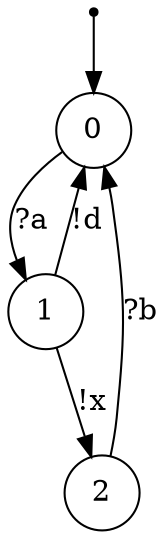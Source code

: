 digraph {
 node [shape=point] ENTRY
 node [shape=circle]
 ENTRY -> 0
0 -> 1 [label="?a"]
1 -> 2 [label="!x"]
2 -> 0 [label="?b"]
1 -> 0 [label="!d"]
}